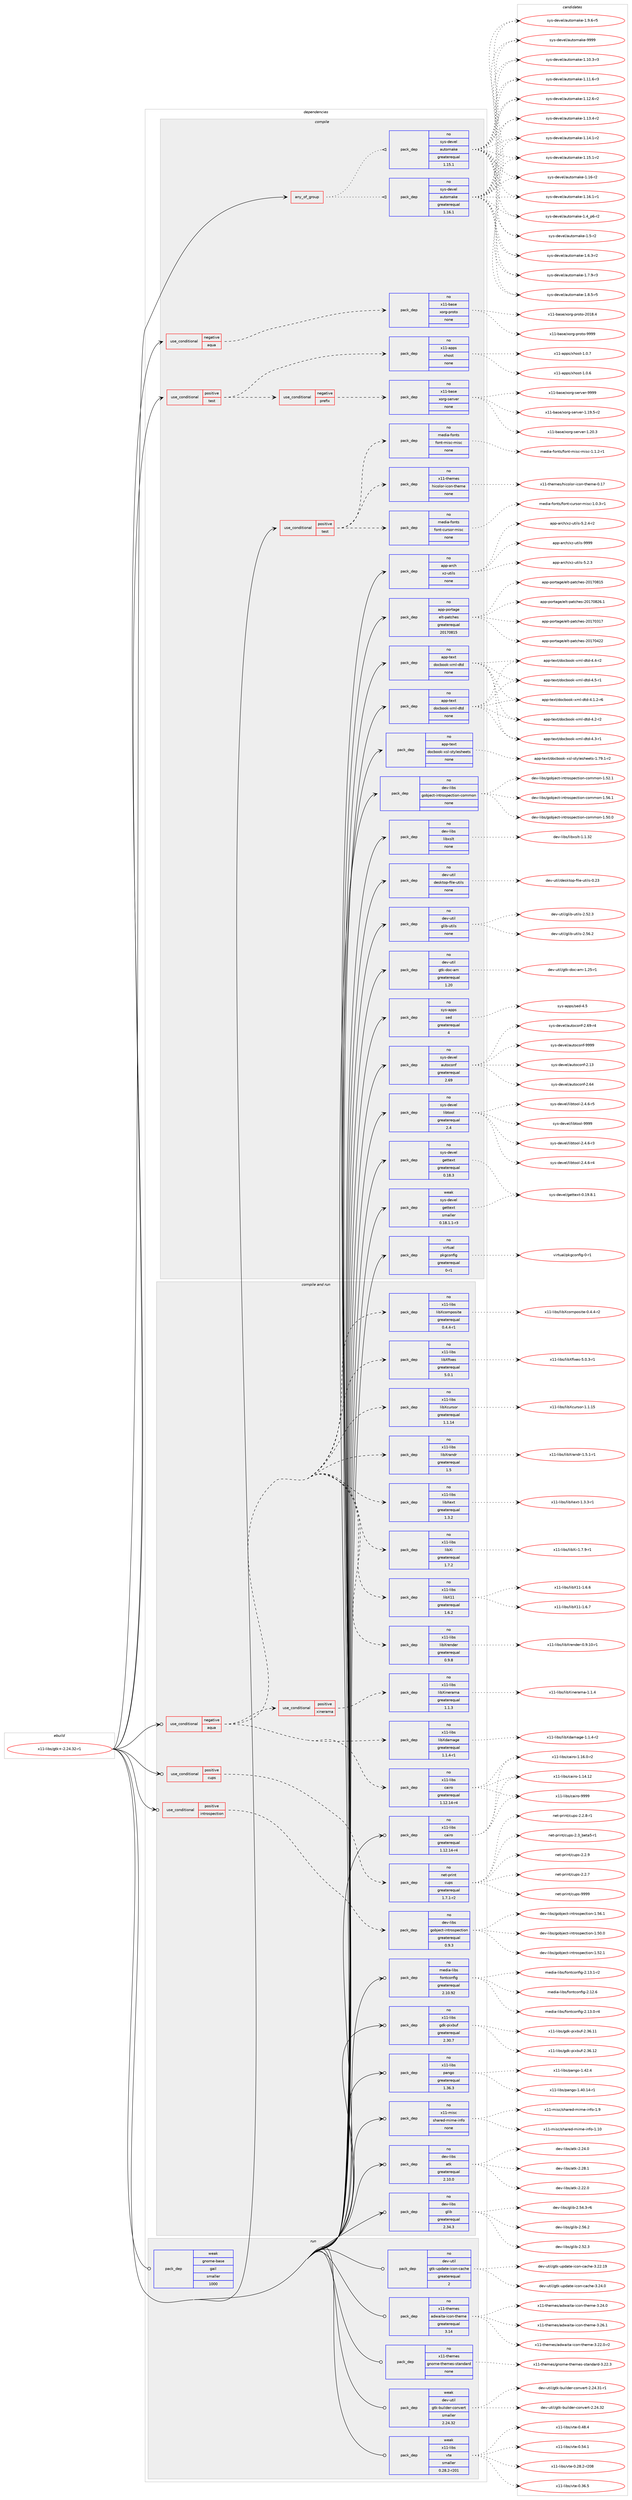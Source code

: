 digraph prolog {

# *************
# Graph options
# *************

newrank=true;
concentrate=true;
compound=true;
graph [rankdir=LR,fontname=Helvetica,fontsize=10,ranksep=1.5];#, ranksep=2.5, nodesep=0.2];
edge  [arrowhead=vee];
node  [fontname=Helvetica,fontsize=10];

# **********
# The ebuild
# **********

subgraph cluster_leftcol {
color=gray;
rank=same;
label=<<i>ebuild</i>>;
id [label="x11-libs/gtk+-2.24.32-r1", color=red, width=4, href="../x11-libs/gtk+-2.24.32-r1.svg"];
}

# ****************
# The dependencies
# ****************

subgraph cluster_midcol {
color=gray;
label=<<i>dependencies</i>>;
subgraph cluster_compile {
fillcolor="#eeeeee";
style=filled;
label=<<i>compile</i>>;
subgraph any214 {
dependency9083 [label=<<TABLE BORDER="0" CELLBORDER="1" CELLSPACING="0" CELLPADDING="4"><TR><TD CELLPADDING="10">any_of_group</TD></TR></TABLE>>, shape=none, color=red];subgraph pack7217 {
dependency9084 [label=<<TABLE BORDER="0" CELLBORDER="1" CELLSPACING="0" CELLPADDING="4" WIDTH="220"><TR><TD ROWSPAN="6" CELLPADDING="30">pack_dep</TD></TR><TR><TD WIDTH="110">no</TD></TR><TR><TD>sys-devel</TD></TR><TR><TD>automake</TD></TR><TR><TD>greaterequal</TD></TR><TR><TD>1.16.1</TD></TR></TABLE>>, shape=none, color=blue];
}
dependency9083:e -> dependency9084:w [weight=20,style="dotted",arrowhead="oinv"];
subgraph pack7218 {
dependency9085 [label=<<TABLE BORDER="0" CELLBORDER="1" CELLSPACING="0" CELLPADDING="4" WIDTH="220"><TR><TD ROWSPAN="6" CELLPADDING="30">pack_dep</TD></TR><TR><TD WIDTH="110">no</TD></TR><TR><TD>sys-devel</TD></TR><TR><TD>automake</TD></TR><TR><TD>greaterequal</TD></TR><TR><TD>1.15.1</TD></TR></TABLE>>, shape=none, color=blue];
}
dependency9083:e -> dependency9085:w [weight=20,style="dotted",arrowhead="oinv"];
}
id:e -> dependency9083:w [weight=20,style="solid",arrowhead="vee"];
subgraph cond1642 {
dependency9086 [label=<<TABLE BORDER="0" CELLBORDER="1" CELLSPACING="0" CELLPADDING="4"><TR><TD ROWSPAN="3" CELLPADDING="10">use_conditional</TD></TR><TR><TD>negative</TD></TR><TR><TD>aqua</TD></TR></TABLE>>, shape=none, color=red];
subgraph pack7219 {
dependency9087 [label=<<TABLE BORDER="0" CELLBORDER="1" CELLSPACING="0" CELLPADDING="4" WIDTH="220"><TR><TD ROWSPAN="6" CELLPADDING="30">pack_dep</TD></TR><TR><TD WIDTH="110">no</TD></TR><TR><TD>x11-base</TD></TR><TR><TD>xorg-proto</TD></TR><TR><TD>none</TD></TR><TR><TD></TD></TR></TABLE>>, shape=none, color=blue];
}
dependency9086:e -> dependency9087:w [weight=20,style="dashed",arrowhead="vee"];
}
id:e -> dependency9086:w [weight=20,style="solid",arrowhead="vee"];
subgraph cond1643 {
dependency9088 [label=<<TABLE BORDER="0" CELLBORDER="1" CELLSPACING="0" CELLPADDING="4"><TR><TD ROWSPAN="3" CELLPADDING="10">use_conditional</TD></TR><TR><TD>positive</TD></TR><TR><TD>test</TD></TR></TABLE>>, shape=none, color=red];
subgraph cond1644 {
dependency9089 [label=<<TABLE BORDER="0" CELLBORDER="1" CELLSPACING="0" CELLPADDING="4"><TR><TD ROWSPAN="3" CELLPADDING="10">use_conditional</TD></TR><TR><TD>negative</TD></TR><TR><TD>prefix</TD></TR></TABLE>>, shape=none, color=red];
subgraph pack7220 {
dependency9090 [label=<<TABLE BORDER="0" CELLBORDER="1" CELLSPACING="0" CELLPADDING="4" WIDTH="220"><TR><TD ROWSPAN="6" CELLPADDING="30">pack_dep</TD></TR><TR><TD WIDTH="110">no</TD></TR><TR><TD>x11-base</TD></TR><TR><TD>xorg-server</TD></TR><TR><TD>none</TD></TR><TR><TD></TD></TR></TABLE>>, shape=none, color=blue];
}
dependency9089:e -> dependency9090:w [weight=20,style="dashed",arrowhead="vee"];
}
dependency9088:e -> dependency9089:w [weight=20,style="dashed",arrowhead="vee"];
subgraph pack7221 {
dependency9091 [label=<<TABLE BORDER="0" CELLBORDER="1" CELLSPACING="0" CELLPADDING="4" WIDTH="220"><TR><TD ROWSPAN="6" CELLPADDING="30">pack_dep</TD></TR><TR><TD WIDTH="110">no</TD></TR><TR><TD>x11-apps</TD></TR><TR><TD>xhost</TD></TR><TR><TD>none</TD></TR><TR><TD></TD></TR></TABLE>>, shape=none, color=blue];
}
dependency9088:e -> dependency9091:w [weight=20,style="dashed",arrowhead="vee"];
}
id:e -> dependency9088:w [weight=20,style="solid",arrowhead="vee"];
subgraph cond1645 {
dependency9092 [label=<<TABLE BORDER="0" CELLBORDER="1" CELLSPACING="0" CELLPADDING="4"><TR><TD ROWSPAN="3" CELLPADDING="10">use_conditional</TD></TR><TR><TD>positive</TD></TR><TR><TD>test</TD></TR></TABLE>>, shape=none, color=red];
subgraph pack7222 {
dependency9093 [label=<<TABLE BORDER="0" CELLBORDER="1" CELLSPACING="0" CELLPADDING="4" WIDTH="220"><TR><TD ROWSPAN="6" CELLPADDING="30">pack_dep</TD></TR><TR><TD WIDTH="110">no</TD></TR><TR><TD>x11-themes</TD></TR><TR><TD>hicolor-icon-theme</TD></TR><TR><TD>none</TD></TR><TR><TD></TD></TR></TABLE>>, shape=none, color=blue];
}
dependency9092:e -> dependency9093:w [weight=20,style="dashed",arrowhead="vee"];
subgraph pack7223 {
dependency9094 [label=<<TABLE BORDER="0" CELLBORDER="1" CELLSPACING="0" CELLPADDING="4" WIDTH="220"><TR><TD ROWSPAN="6" CELLPADDING="30">pack_dep</TD></TR><TR><TD WIDTH="110">no</TD></TR><TR><TD>media-fonts</TD></TR><TR><TD>font-misc-misc</TD></TR><TR><TD>none</TD></TR><TR><TD></TD></TR></TABLE>>, shape=none, color=blue];
}
dependency9092:e -> dependency9094:w [weight=20,style="dashed",arrowhead="vee"];
subgraph pack7224 {
dependency9095 [label=<<TABLE BORDER="0" CELLBORDER="1" CELLSPACING="0" CELLPADDING="4" WIDTH="220"><TR><TD ROWSPAN="6" CELLPADDING="30">pack_dep</TD></TR><TR><TD WIDTH="110">no</TD></TR><TR><TD>media-fonts</TD></TR><TR><TD>font-cursor-misc</TD></TR><TR><TD>none</TD></TR><TR><TD></TD></TR></TABLE>>, shape=none, color=blue];
}
dependency9092:e -> dependency9095:w [weight=20,style="dashed",arrowhead="vee"];
}
id:e -> dependency9092:w [weight=20,style="solid",arrowhead="vee"];
subgraph pack7225 {
dependency9096 [label=<<TABLE BORDER="0" CELLBORDER="1" CELLSPACING="0" CELLPADDING="4" WIDTH="220"><TR><TD ROWSPAN="6" CELLPADDING="30">pack_dep</TD></TR><TR><TD WIDTH="110">no</TD></TR><TR><TD>app-arch</TD></TR><TR><TD>xz-utils</TD></TR><TR><TD>none</TD></TR><TR><TD></TD></TR></TABLE>>, shape=none, color=blue];
}
id:e -> dependency9096:w [weight=20,style="solid",arrowhead="vee"];
subgraph pack7226 {
dependency9097 [label=<<TABLE BORDER="0" CELLBORDER="1" CELLSPACING="0" CELLPADDING="4" WIDTH="220"><TR><TD ROWSPAN="6" CELLPADDING="30">pack_dep</TD></TR><TR><TD WIDTH="110">no</TD></TR><TR><TD>app-portage</TD></TR><TR><TD>elt-patches</TD></TR><TR><TD>greaterequal</TD></TR><TR><TD>20170815</TD></TR></TABLE>>, shape=none, color=blue];
}
id:e -> dependency9097:w [weight=20,style="solid",arrowhead="vee"];
subgraph pack7227 {
dependency9098 [label=<<TABLE BORDER="0" CELLBORDER="1" CELLSPACING="0" CELLPADDING="4" WIDTH="220"><TR><TD ROWSPAN="6" CELLPADDING="30">pack_dep</TD></TR><TR><TD WIDTH="110">no</TD></TR><TR><TD>app-text</TD></TR><TR><TD>docbook-xml-dtd</TD></TR><TR><TD>none</TD></TR><TR><TD></TD></TR></TABLE>>, shape=none, color=blue];
}
id:e -> dependency9098:w [weight=20,style="solid",arrowhead="vee"];
subgraph pack7228 {
dependency9099 [label=<<TABLE BORDER="0" CELLBORDER="1" CELLSPACING="0" CELLPADDING="4" WIDTH="220"><TR><TD ROWSPAN="6" CELLPADDING="30">pack_dep</TD></TR><TR><TD WIDTH="110">no</TD></TR><TR><TD>app-text</TD></TR><TR><TD>docbook-xml-dtd</TD></TR><TR><TD>none</TD></TR><TR><TD></TD></TR></TABLE>>, shape=none, color=blue];
}
id:e -> dependency9099:w [weight=20,style="solid",arrowhead="vee"];
subgraph pack7229 {
dependency9100 [label=<<TABLE BORDER="0" CELLBORDER="1" CELLSPACING="0" CELLPADDING="4" WIDTH="220"><TR><TD ROWSPAN="6" CELLPADDING="30">pack_dep</TD></TR><TR><TD WIDTH="110">no</TD></TR><TR><TD>app-text</TD></TR><TR><TD>docbook-xsl-stylesheets</TD></TR><TR><TD>none</TD></TR><TR><TD></TD></TR></TABLE>>, shape=none, color=blue];
}
id:e -> dependency9100:w [weight=20,style="solid",arrowhead="vee"];
subgraph pack7230 {
dependency9101 [label=<<TABLE BORDER="0" CELLBORDER="1" CELLSPACING="0" CELLPADDING="4" WIDTH="220"><TR><TD ROWSPAN="6" CELLPADDING="30">pack_dep</TD></TR><TR><TD WIDTH="110">no</TD></TR><TR><TD>dev-libs</TD></TR><TR><TD>gobject-introspection-common</TD></TR><TR><TD>none</TD></TR><TR><TD></TD></TR></TABLE>>, shape=none, color=blue];
}
id:e -> dependency9101:w [weight=20,style="solid",arrowhead="vee"];
subgraph pack7231 {
dependency9102 [label=<<TABLE BORDER="0" CELLBORDER="1" CELLSPACING="0" CELLPADDING="4" WIDTH="220"><TR><TD ROWSPAN="6" CELLPADDING="30">pack_dep</TD></TR><TR><TD WIDTH="110">no</TD></TR><TR><TD>dev-libs</TD></TR><TR><TD>libxslt</TD></TR><TR><TD>none</TD></TR><TR><TD></TD></TR></TABLE>>, shape=none, color=blue];
}
id:e -> dependency9102:w [weight=20,style="solid",arrowhead="vee"];
subgraph pack7232 {
dependency9103 [label=<<TABLE BORDER="0" CELLBORDER="1" CELLSPACING="0" CELLPADDING="4" WIDTH="220"><TR><TD ROWSPAN="6" CELLPADDING="30">pack_dep</TD></TR><TR><TD WIDTH="110">no</TD></TR><TR><TD>dev-util</TD></TR><TR><TD>desktop-file-utils</TD></TR><TR><TD>none</TD></TR><TR><TD></TD></TR></TABLE>>, shape=none, color=blue];
}
id:e -> dependency9103:w [weight=20,style="solid",arrowhead="vee"];
subgraph pack7233 {
dependency9104 [label=<<TABLE BORDER="0" CELLBORDER="1" CELLSPACING="0" CELLPADDING="4" WIDTH="220"><TR><TD ROWSPAN="6" CELLPADDING="30">pack_dep</TD></TR><TR><TD WIDTH="110">no</TD></TR><TR><TD>dev-util</TD></TR><TR><TD>glib-utils</TD></TR><TR><TD>none</TD></TR><TR><TD></TD></TR></TABLE>>, shape=none, color=blue];
}
id:e -> dependency9104:w [weight=20,style="solid",arrowhead="vee"];
subgraph pack7234 {
dependency9105 [label=<<TABLE BORDER="0" CELLBORDER="1" CELLSPACING="0" CELLPADDING="4" WIDTH="220"><TR><TD ROWSPAN="6" CELLPADDING="30">pack_dep</TD></TR><TR><TD WIDTH="110">no</TD></TR><TR><TD>dev-util</TD></TR><TR><TD>gtk-doc-am</TD></TR><TR><TD>greaterequal</TD></TR><TR><TD>1.20</TD></TR></TABLE>>, shape=none, color=blue];
}
id:e -> dependency9105:w [weight=20,style="solid",arrowhead="vee"];
subgraph pack7235 {
dependency9106 [label=<<TABLE BORDER="0" CELLBORDER="1" CELLSPACING="0" CELLPADDING="4" WIDTH="220"><TR><TD ROWSPAN="6" CELLPADDING="30">pack_dep</TD></TR><TR><TD WIDTH="110">no</TD></TR><TR><TD>sys-apps</TD></TR><TR><TD>sed</TD></TR><TR><TD>greaterequal</TD></TR><TR><TD>4</TD></TR></TABLE>>, shape=none, color=blue];
}
id:e -> dependency9106:w [weight=20,style="solid",arrowhead="vee"];
subgraph pack7236 {
dependency9107 [label=<<TABLE BORDER="0" CELLBORDER="1" CELLSPACING="0" CELLPADDING="4" WIDTH="220"><TR><TD ROWSPAN="6" CELLPADDING="30">pack_dep</TD></TR><TR><TD WIDTH="110">no</TD></TR><TR><TD>sys-devel</TD></TR><TR><TD>autoconf</TD></TR><TR><TD>greaterequal</TD></TR><TR><TD>2.69</TD></TR></TABLE>>, shape=none, color=blue];
}
id:e -> dependency9107:w [weight=20,style="solid",arrowhead="vee"];
subgraph pack7237 {
dependency9108 [label=<<TABLE BORDER="0" CELLBORDER="1" CELLSPACING="0" CELLPADDING="4" WIDTH="220"><TR><TD ROWSPAN="6" CELLPADDING="30">pack_dep</TD></TR><TR><TD WIDTH="110">no</TD></TR><TR><TD>sys-devel</TD></TR><TR><TD>gettext</TD></TR><TR><TD>greaterequal</TD></TR><TR><TD>0.18.3</TD></TR></TABLE>>, shape=none, color=blue];
}
id:e -> dependency9108:w [weight=20,style="solid",arrowhead="vee"];
subgraph pack7238 {
dependency9109 [label=<<TABLE BORDER="0" CELLBORDER="1" CELLSPACING="0" CELLPADDING="4" WIDTH="220"><TR><TD ROWSPAN="6" CELLPADDING="30">pack_dep</TD></TR><TR><TD WIDTH="110">no</TD></TR><TR><TD>sys-devel</TD></TR><TR><TD>libtool</TD></TR><TR><TD>greaterequal</TD></TR><TR><TD>2.4</TD></TR></TABLE>>, shape=none, color=blue];
}
id:e -> dependency9109:w [weight=20,style="solid",arrowhead="vee"];
subgraph pack7239 {
dependency9110 [label=<<TABLE BORDER="0" CELLBORDER="1" CELLSPACING="0" CELLPADDING="4" WIDTH="220"><TR><TD ROWSPAN="6" CELLPADDING="30">pack_dep</TD></TR><TR><TD WIDTH="110">no</TD></TR><TR><TD>virtual</TD></TR><TR><TD>pkgconfig</TD></TR><TR><TD>greaterequal</TD></TR><TR><TD>0-r1</TD></TR></TABLE>>, shape=none, color=blue];
}
id:e -> dependency9110:w [weight=20,style="solid",arrowhead="vee"];
subgraph pack7240 {
dependency9111 [label=<<TABLE BORDER="0" CELLBORDER="1" CELLSPACING="0" CELLPADDING="4" WIDTH="220"><TR><TD ROWSPAN="6" CELLPADDING="30">pack_dep</TD></TR><TR><TD WIDTH="110">weak</TD></TR><TR><TD>sys-devel</TD></TR><TR><TD>gettext</TD></TR><TR><TD>smaller</TD></TR><TR><TD>0.18.1.1-r3</TD></TR></TABLE>>, shape=none, color=blue];
}
id:e -> dependency9111:w [weight=20,style="solid",arrowhead="vee"];
}
subgraph cluster_compileandrun {
fillcolor="#eeeeee";
style=filled;
label=<<i>compile and run</i>>;
subgraph cond1646 {
dependency9112 [label=<<TABLE BORDER="0" CELLBORDER="1" CELLSPACING="0" CELLPADDING="4"><TR><TD ROWSPAN="3" CELLPADDING="10">use_conditional</TD></TR><TR><TD>negative</TD></TR><TR><TD>aqua</TD></TR></TABLE>>, shape=none, color=red];
subgraph pack7241 {
dependency9113 [label=<<TABLE BORDER="0" CELLBORDER="1" CELLSPACING="0" CELLPADDING="4" WIDTH="220"><TR><TD ROWSPAN="6" CELLPADDING="30">pack_dep</TD></TR><TR><TD WIDTH="110">no</TD></TR><TR><TD>x11-libs</TD></TR><TR><TD>cairo</TD></TR><TR><TD>greaterequal</TD></TR><TR><TD>1.12.14-r4</TD></TR></TABLE>>, shape=none, color=blue];
}
dependency9112:e -> dependency9113:w [weight=20,style="dashed",arrowhead="vee"];
subgraph pack7242 {
dependency9114 [label=<<TABLE BORDER="0" CELLBORDER="1" CELLSPACING="0" CELLPADDING="4" WIDTH="220"><TR><TD ROWSPAN="6" CELLPADDING="30">pack_dep</TD></TR><TR><TD WIDTH="110">no</TD></TR><TR><TD>x11-libs</TD></TR><TR><TD>libXrender</TD></TR><TR><TD>greaterequal</TD></TR><TR><TD>0.9.8</TD></TR></TABLE>>, shape=none, color=blue];
}
dependency9112:e -> dependency9114:w [weight=20,style="dashed",arrowhead="vee"];
subgraph pack7243 {
dependency9115 [label=<<TABLE BORDER="0" CELLBORDER="1" CELLSPACING="0" CELLPADDING="4" WIDTH="220"><TR><TD ROWSPAN="6" CELLPADDING="30">pack_dep</TD></TR><TR><TD WIDTH="110">no</TD></TR><TR><TD>x11-libs</TD></TR><TR><TD>libX11</TD></TR><TR><TD>greaterequal</TD></TR><TR><TD>1.6.2</TD></TR></TABLE>>, shape=none, color=blue];
}
dependency9112:e -> dependency9115:w [weight=20,style="dashed",arrowhead="vee"];
subgraph pack7244 {
dependency9116 [label=<<TABLE BORDER="0" CELLBORDER="1" CELLSPACING="0" CELLPADDING="4" WIDTH="220"><TR><TD ROWSPAN="6" CELLPADDING="30">pack_dep</TD></TR><TR><TD WIDTH="110">no</TD></TR><TR><TD>x11-libs</TD></TR><TR><TD>libXi</TD></TR><TR><TD>greaterequal</TD></TR><TR><TD>1.7.2</TD></TR></TABLE>>, shape=none, color=blue];
}
dependency9112:e -> dependency9116:w [weight=20,style="dashed",arrowhead="vee"];
subgraph pack7245 {
dependency9117 [label=<<TABLE BORDER="0" CELLBORDER="1" CELLSPACING="0" CELLPADDING="4" WIDTH="220"><TR><TD ROWSPAN="6" CELLPADDING="30">pack_dep</TD></TR><TR><TD WIDTH="110">no</TD></TR><TR><TD>x11-libs</TD></TR><TR><TD>libXext</TD></TR><TR><TD>greaterequal</TD></TR><TR><TD>1.3.2</TD></TR></TABLE>>, shape=none, color=blue];
}
dependency9112:e -> dependency9117:w [weight=20,style="dashed",arrowhead="vee"];
subgraph pack7246 {
dependency9118 [label=<<TABLE BORDER="0" CELLBORDER="1" CELLSPACING="0" CELLPADDING="4" WIDTH="220"><TR><TD ROWSPAN="6" CELLPADDING="30">pack_dep</TD></TR><TR><TD WIDTH="110">no</TD></TR><TR><TD>x11-libs</TD></TR><TR><TD>libXrandr</TD></TR><TR><TD>greaterequal</TD></TR><TR><TD>1.5</TD></TR></TABLE>>, shape=none, color=blue];
}
dependency9112:e -> dependency9118:w [weight=20,style="dashed",arrowhead="vee"];
subgraph pack7247 {
dependency9119 [label=<<TABLE BORDER="0" CELLBORDER="1" CELLSPACING="0" CELLPADDING="4" WIDTH="220"><TR><TD ROWSPAN="6" CELLPADDING="30">pack_dep</TD></TR><TR><TD WIDTH="110">no</TD></TR><TR><TD>x11-libs</TD></TR><TR><TD>libXcursor</TD></TR><TR><TD>greaterequal</TD></TR><TR><TD>1.1.14</TD></TR></TABLE>>, shape=none, color=blue];
}
dependency9112:e -> dependency9119:w [weight=20,style="dashed",arrowhead="vee"];
subgraph pack7248 {
dependency9120 [label=<<TABLE BORDER="0" CELLBORDER="1" CELLSPACING="0" CELLPADDING="4" WIDTH="220"><TR><TD ROWSPAN="6" CELLPADDING="30">pack_dep</TD></TR><TR><TD WIDTH="110">no</TD></TR><TR><TD>x11-libs</TD></TR><TR><TD>libXfixes</TD></TR><TR><TD>greaterequal</TD></TR><TR><TD>5.0.1</TD></TR></TABLE>>, shape=none, color=blue];
}
dependency9112:e -> dependency9120:w [weight=20,style="dashed",arrowhead="vee"];
subgraph pack7249 {
dependency9121 [label=<<TABLE BORDER="0" CELLBORDER="1" CELLSPACING="0" CELLPADDING="4" WIDTH="220"><TR><TD ROWSPAN="6" CELLPADDING="30">pack_dep</TD></TR><TR><TD WIDTH="110">no</TD></TR><TR><TD>x11-libs</TD></TR><TR><TD>libXcomposite</TD></TR><TR><TD>greaterequal</TD></TR><TR><TD>0.4.4-r1</TD></TR></TABLE>>, shape=none, color=blue];
}
dependency9112:e -> dependency9121:w [weight=20,style="dashed",arrowhead="vee"];
subgraph pack7250 {
dependency9122 [label=<<TABLE BORDER="0" CELLBORDER="1" CELLSPACING="0" CELLPADDING="4" WIDTH="220"><TR><TD ROWSPAN="6" CELLPADDING="30">pack_dep</TD></TR><TR><TD WIDTH="110">no</TD></TR><TR><TD>x11-libs</TD></TR><TR><TD>libXdamage</TD></TR><TR><TD>greaterequal</TD></TR><TR><TD>1.1.4-r1</TD></TR></TABLE>>, shape=none, color=blue];
}
dependency9112:e -> dependency9122:w [weight=20,style="dashed",arrowhead="vee"];
subgraph cond1647 {
dependency9123 [label=<<TABLE BORDER="0" CELLBORDER="1" CELLSPACING="0" CELLPADDING="4"><TR><TD ROWSPAN="3" CELLPADDING="10">use_conditional</TD></TR><TR><TD>positive</TD></TR><TR><TD>xinerama</TD></TR></TABLE>>, shape=none, color=red];
subgraph pack7251 {
dependency9124 [label=<<TABLE BORDER="0" CELLBORDER="1" CELLSPACING="0" CELLPADDING="4" WIDTH="220"><TR><TD ROWSPAN="6" CELLPADDING="30">pack_dep</TD></TR><TR><TD WIDTH="110">no</TD></TR><TR><TD>x11-libs</TD></TR><TR><TD>libXinerama</TD></TR><TR><TD>greaterequal</TD></TR><TR><TD>1.1.3</TD></TR></TABLE>>, shape=none, color=blue];
}
dependency9123:e -> dependency9124:w [weight=20,style="dashed",arrowhead="vee"];
}
dependency9112:e -> dependency9123:w [weight=20,style="dashed",arrowhead="vee"];
}
id:e -> dependency9112:w [weight=20,style="solid",arrowhead="odotvee"];
subgraph cond1648 {
dependency9125 [label=<<TABLE BORDER="0" CELLBORDER="1" CELLSPACING="0" CELLPADDING="4"><TR><TD ROWSPAN="3" CELLPADDING="10">use_conditional</TD></TR><TR><TD>positive</TD></TR><TR><TD>cups</TD></TR></TABLE>>, shape=none, color=red];
subgraph pack7252 {
dependency9126 [label=<<TABLE BORDER="0" CELLBORDER="1" CELLSPACING="0" CELLPADDING="4" WIDTH="220"><TR><TD ROWSPAN="6" CELLPADDING="30">pack_dep</TD></TR><TR><TD WIDTH="110">no</TD></TR><TR><TD>net-print</TD></TR><TR><TD>cups</TD></TR><TR><TD>greaterequal</TD></TR><TR><TD>1.7.1-r2</TD></TR></TABLE>>, shape=none, color=blue];
}
dependency9125:e -> dependency9126:w [weight=20,style="dashed",arrowhead="vee"];
}
id:e -> dependency9125:w [weight=20,style="solid",arrowhead="odotvee"];
subgraph cond1649 {
dependency9127 [label=<<TABLE BORDER="0" CELLBORDER="1" CELLSPACING="0" CELLPADDING="4"><TR><TD ROWSPAN="3" CELLPADDING="10">use_conditional</TD></TR><TR><TD>positive</TD></TR><TR><TD>introspection</TD></TR></TABLE>>, shape=none, color=red];
subgraph pack7253 {
dependency9128 [label=<<TABLE BORDER="0" CELLBORDER="1" CELLSPACING="0" CELLPADDING="4" WIDTH="220"><TR><TD ROWSPAN="6" CELLPADDING="30">pack_dep</TD></TR><TR><TD WIDTH="110">no</TD></TR><TR><TD>dev-libs</TD></TR><TR><TD>gobject-introspection</TD></TR><TR><TD>greaterequal</TD></TR><TR><TD>0.9.3</TD></TR></TABLE>>, shape=none, color=blue];
}
dependency9127:e -> dependency9128:w [weight=20,style="dashed",arrowhead="vee"];
}
id:e -> dependency9127:w [weight=20,style="solid",arrowhead="odotvee"];
subgraph pack7254 {
dependency9129 [label=<<TABLE BORDER="0" CELLBORDER="1" CELLSPACING="0" CELLPADDING="4" WIDTH="220"><TR><TD ROWSPAN="6" CELLPADDING="30">pack_dep</TD></TR><TR><TD WIDTH="110">no</TD></TR><TR><TD>dev-libs</TD></TR><TR><TD>atk</TD></TR><TR><TD>greaterequal</TD></TR><TR><TD>2.10.0</TD></TR></TABLE>>, shape=none, color=blue];
}
id:e -> dependency9129:w [weight=20,style="solid",arrowhead="odotvee"];
subgraph pack7255 {
dependency9130 [label=<<TABLE BORDER="0" CELLBORDER="1" CELLSPACING="0" CELLPADDING="4" WIDTH="220"><TR><TD ROWSPAN="6" CELLPADDING="30">pack_dep</TD></TR><TR><TD WIDTH="110">no</TD></TR><TR><TD>dev-libs</TD></TR><TR><TD>glib</TD></TR><TR><TD>greaterequal</TD></TR><TR><TD>2.34.3</TD></TR></TABLE>>, shape=none, color=blue];
}
id:e -> dependency9130:w [weight=20,style="solid",arrowhead="odotvee"];
subgraph pack7256 {
dependency9131 [label=<<TABLE BORDER="0" CELLBORDER="1" CELLSPACING="0" CELLPADDING="4" WIDTH="220"><TR><TD ROWSPAN="6" CELLPADDING="30">pack_dep</TD></TR><TR><TD WIDTH="110">no</TD></TR><TR><TD>media-libs</TD></TR><TR><TD>fontconfig</TD></TR><TR><TD>greaterequal</TD></TR><TR><TD>2.10.92</TD></TR></TABLE>>, shape=none, color=blue];
}
id:e -> dependency9131:w [weight=20,style="solid",arrowhead="odotvee"];
subgraph pack7257 {
dependency9132 [label=<<TABLE BORDER="0" CELLBORDER="1" CELLSPACING="0" CELLPADDING="4" WIDTH="220"><TR><TD ROWSPAN="6" CELLPADDING="30">pack_dep</TD></TR><TR><TD WIDTH="110">no</TD></TR><TR><TD>x11-libs</TD></TR><TR><TD>cairo</TD></TR><TR><TD>greaterequal</TD></TR><TR><TD>1.12.14-r4</TD></TR></TABLE>>, shape=none, color=blue];
}
id:e -> dependency9132:w [weight=20,style="solid",arrowhead="odotvee"];
subgraph pack7258 {
dependency9133 [label=<<TABLE BORDER="0" CELLBORDER="1" CELLSPACING="0" CELLPADDING="4" WIDTH="220"><TR><TD ROWSPAN="6" CELLPADDING="30">pack_dep</TD></TR><TR><TD WIDTH="110">no</TD></TR><TR><TD>x11-libs</TD></TR><TR><TD>gdk-pixbuf</TD></TR><TR><TD>greaterequal</TD></TR><TR><TD>2.30.7</TD></TR></TABLE>>, shape=none, color=blue];
}
id:e -> dependency9133:w [weight=20,style="solid",arrowhead="odotvee"];
subgraph pack7259 {
dependency9134 [label=<<TABLE BORDER="0" CELLBORDER="1" CELLSPACING="0" CELLPADDING="4" WIDTH="220"><TR><TD ROWSPAN="6" CELLPADDING="30">pack_dep</TD></TR><TR><TD WIDTH="110">no</TD></TR><TR><TD>x11-libs</TD></TR><TR><TD>pango</TD></TR><TR><TD>greaterequal</TD></TR><TR><TD>1.36.3</TD></TR></TABLE>>, shape=none, color=blue];
}
id:e -> dependency9134:w [weight=20,style="solid",arrowhead="odotvee"];
subgraph pack7260 {
dependency9135 [label=<<TABLE BORDER="0" CELLBORDER="1" CELLSPACING="0" CELLPADDING="4" WIDTH="220"><TR><TD ROWSPAN="6" CELLPADDING="30">pack_dep</TD></TR><TR><TD WIDTH="110">no</TD></TR><TR><TD>x11-misc</TD></TR><TR><TD>shared-mime-info</TD></TR><TR><TD>none</TD></TR><TR><TD></TD></TR></TABLE>>, shape=none, color=blue];
}
id:e -> dependency9135:w [weight=20,style="solid",arrowhead="odotvee"];
}
subgraph cluster_run {
fillcolor="#eeeeee";
style=filled;
label=<<i>run</i>>;
subgraph pack7261 {
dependency9136 [label=<<TABLE BORDER="0" CELLBORDER="1" CELLSPACING="0" CELLPADDING="4" WIDTH="220"><TR><TD ROWSPAN="6" CELLPADDING="30">pack_dep</TD></TR><TR><TD WIDTH="110">no</TD></TR><TR><TD>dev-util</TD></TR><TR><TD>gtk-update-icon-cache</TD></TR><TR><TD>greaterequal</TD></TR><TR><TD>2</TD></TR></TABLE>>, shape=none, color=blue];
}
id:e -> dependency9136:w [weight=20,style="solid",arrowhead="odot"];
subgraph pack7262 {
dependency9137 [label=<<TABLE BORDER="0" CELLBORDER="1" CELLSPACING="0" CELLPADDING="4" WIDTH="220"><TR><TD ROWSPAN="6" CELLPADDING="30">pack_dep</TD></TR><TR><TD WIDTH="110">no</TD></TR><TR><TD>x11-themes</TD></TR><TR><TD>adwaita-icon-theme</TD></TR><TR><TD>greaterequal</TD></TR><TR><TD>3.14</TD></TR></TABLE>>, shape=none, color=blue];
}
id:e -> dependency9137:w [weight=20,style="solid",arrowhead="odot"];
subgraph pack7263 {
dependency9138 [label=<<TABLE BORDER="0" CELLBORDER="1" CELLSPACING="0" CELLPADDING="4" WIDTH="220"><TR><TD ROWSPAN="6" CELLPADDING="30">pack_dep</TD></TR><TR><TD WIDTH="110">no</TD></TR><TR><TD>x11-themes</TD></TR><TR><TD>gnome-themes-standard</TD></TR><TR><TD>none</TD></TR><TR><TD></TD></TR></TABLE>>, shape=none, color=blue];
}
id:e -> dependency9138:w [weight=20,style="solid",arrowhead="odot"];
subgraph pack7264 {
dependency9139 [label=<<TABLE BORDER="0" CELLBORDER="1" CELLSPACING="0" CELLPADDING="4" WIDTH="220"><TR><TD ROWSPAN="6" CELLPADDING="30">pack_dep</TD></TR><TR><TD WIDTH="110">weak</TD></TR><TR><TD>dev-util</TD></TR><TR><TD>gtk-builder-convert</TD></TR><TR><TD>smaller</TD></TR><TR><TD>2.24.32</TD></TR></TABLE>>, shape=none, color=blue];
}
id:e -> dependency9139:w [weight=20,style="solid",arrowhead="odot"];
subgraph pack7265 {
dependency9140 [label=<<TABLE BORDER="0" CELLBORDER="1" CELLSPACING="0" CELLPADDING="4" WIDTH="220"><TR><TD ROWSPAN="6" CELLPADDING="30">pack_dep</TD></TR><TR><TD WIDTH="110">weak</TD></TR><TR><TD>gnome-base</TD></TR><TR><TD>gail</TD></TR><TR><TD>smaller</TD></TR><TR><TD>1000</TD></TR></TABLE>>, shape=none, color=blue];
}
id:e -> dependency9140:w [weight=20,style="solid",arrowhead="odot"];
subgraph pack7266 {
dependency9141 [label=<<TABLE BORDER="0" CELLBORDER="1" CELLSPACING="0" CELLPADDING="4" WIDTH="220"><TR><TD ROWSPAN="6" CELLPADDING="30">pack_dep</TD></TR><TR><TD WIDTH="110">weak</TD></TR><TR><TD>x11-libs</TD></TR><TR><TD>vte</TD></TR><TR><TD>smaller</TD></TR><TR><TD>0.28.2-r201</TD></TR></TABLE>>, shape=none, color=blue];
}
id:e -> dependency9141:w [weight=20,style="solid",arrowhead="odot"];
}
}

# **************
# The candidates
# **************

subgraph cluster_choices {
rank=same;
color=gray;
label=<<i>candidates</i>>;

subgraph choice7217 {
color=black;
nodesep=1;
choice11512111545100101118101108479711711611110997107101454946494846514511451 [label="sys-devel/automake-1.10.3-r3", color=red, width=4,href="../sys-devel/automake-1.10.3-r3.svg"];
choice11512111545100101118101108479711711611110997107101454946494946544511451 [label="sys-devel/automake-1.11.6-r3", color=red, width=4,href="../sys-devel/automake-1.11.6-r3.svg"];
choice11512111545100101118101108479711711611110997107101454946495046544511450 [label="sys-devel/automake-1.12.6-r2", color=red, width=4,href="../sys-devel/automake-1.12.6-r2.svg"];
choice11512111545100101118101108479711711611110997107101454946495146524511450 [label="sys-devel/automake-1.13.4-r2", color=red, width=4,href="../sys-devel/automake-1.13.4-r2.svg"];
choice11512111545100101118101108479711711611110997107101454946495246494511450 [label="sys-devel/automake-1.14.1-r2", color=red, width=4,href="../sys-devel/automake-1.14.1-r2.svg"];
choice11512111545100101118101108479711711611110997107101454946495346494511450 [label="sys-devel/automake-1.15.1-r2", color=red, width=4,href="../sys-devel/automake-1.15.1-r2.svg"];
choice1151211154510010111810110847971171161111099710710145494649544511450 [label="sys-devel/automake-1.16-r2", color=red, width=4,href="../sys-devel/automake-1.16-r2.svg"];
choice11512111545100101118101108479711711611110997107101454946495446494511449 [label="sys-devel/automake-1.16.1-r1", color=red, width=4,href="../sys-devel/automake-1.16.1-r1.svg"];
choice115121115451001011181011084797117116111109971071014549465295112544511450 [label="sys-devel/automake-1.4_p6-r2", color=red, width=4,href="../sys-devel/automake-1.4_p6-r2.svg"];
choice11512111545100101118101108479711711611110997107101454946534511450 [label="sys-devel/automake-1.5-r2", color=red, width=4,href="../sys-devel/automake-1.5-r2.svg"];
choice115121115451001011181011084797117116111109971071014549465446514511450 [label="sys-devel/automake-1.6.3-r2", color=red, width=4,href="../sys-devel/automake-1.6.3-r2.svg"];
choice115121115451001011181011084797117116111109971071014549465546574511451 [label="sys-devel/automake-1.7.9-r3", color=red, width=4,href="../sys-devel/automake-1.7.9-r3.svg"];
choice115121115451001011181011084797117116111109971071014549465646534511453 [label="sys-devel/automake-1.8.5-r5", color=red, width=4,href="../sys-devel/automake-1.8.5-r5.svg"];
choice115121115451001011181011084797117116111109971071014549465746544511453 [label="sys-devel/automake-1.9.6-r5", color=red, width=4,href="../sys-devel/automake-1.9.6-r5.svg"];
choice115121115451001011181011084797117116111109971071014557575757 [label="sys-devel/automake-9999", color=red, width=4,href="../sys-devel/automake-9999.svg"];
dependency9084:e -> choice11512111545100101118101108479711711611110997107101454946494846514511451:w [style=dotted,weight="100"];
dependency9084:e -> choice11512111545100101118101108479711711611110997107101454946494946544511451:w [style=dotted,weight="100"];
dependency9084:e -> choice11512111545100101118101108479711711611110997107101454946495046544511450:w [style=dotted,weight="100"];
dependency9084:e -> choice11512111545100101118101108479711711611110997107101454946495146524511450:w [style=dotted,weight="100"];
dependency9084:e -> choice11512111545100101118101108479711711611110997107101454946495246494511450:w [style=dotted,weight="100"];
dependency9084:e -> choice11512111545100101118101108479711711611110997107101454946495346494511450:w [style=dotted,weight="100"];
dependency9084:e -> choice1151211154510010111810110847971171161111099710710145494649544511450:w [style=dotted,weight="100"];
dependency9084:e -> choice11512111545100101118101108479711711611110997107101454946495446494511449:w [style=dotted,weight="100"];
dependency9084:e -> choice115121115451001011181011084797117116111109971071014549465295112544511450:w [style=dotted,weight="100"];
dependency9084:e -> choice11512111545100101118101108479711711611110997107101454946534511450:w [style=dotted,weight="100"];
dependency9084:e -> choice115121115451001011181011084797117116111109971071014549465446514511450:w [style=dotted,weight="100"];
dependency9084:e -> choice115121115451001011181011084797117116111109971071014549465546574511451:w [style=dotted,weight="100"];
dependency9084:e -> choice115121115451001011181011084797117116111109971071014549465646534511453:w [style=dotted,weight="100"];
dependency9084:e -> choice115121115451001011181011084797117116111109971071014549465746544511453:w [style=dotted,weight="100"];
dependency9084:e -> choice115121115451001011181011084797117116111109971071014557575757:w [style=dotted,weight="100"];
}
subgraph choice7218 {
color=black;
nodesep=1;
choice11512111545100101118101108479711711611110997107101454946494846514511451 [label="sys-devel/automake-1.10.3-r3", color=red, width=4,href="../sys-devel/automake-1.10.3-r3.svg"];
choice11512111545100101118101108479711711611110997107101454946494946544511451 [label="sys-devel/automake-1.11.6-r3", color=red, width=4,href="../sys-devel/automake-1.11.6-r3.svg"];
choice11512111545100101118101108479711711611110997107101454946495046544511450 [label="sys-devel/automake-1.12.6-r2", color=red, width=4,href="../sys-devel/automake-1.12.6-r2.svg"];
choice11512111545100101118101108479711711611110997107101454946495146524511450 [label="sys-devel/automake-1.13.4-r2", color=red, width=4,href="../sys-devel/automake-1.13.4-r2.svg"];
choice11512111545100101118101108479711711611110997107101454946495246494511450 [label="sys-devel/automake-1.14.1-r2", color=red, width=4,href="../sys-devel/automake-1.14.1-r2.svg"];
choice11512111545100101118101108479711711611110997107101454946495346494511450 [label="sys-devel/automake-1.15.1-r2", color=red, width=4,href="../sys-devel/automake-1.15.1-r2.svg"];
choice1151211154510010111810110847971171161111099710710145494649544511450 [label="sys-devel/automake-1.16-r2", color=red, width=4,href="../sys-devel/automake-1.16-r2.svg"];
choice11512111545100101118101108479711711611110997107101454946495446494511449 [label="sys-devel/automake-1.16.1-r1", color=red, width=4,href="../sys-devel/automake-1.16.1-r1.svg"];
choice115121115451001011181011084797117116111109971071014549465295112544511450 [label="sys-devel/automake-1.4_p6-r2", color=red, width=4,href="../sys-devel/automake-1.4_p6-r2.svg"];
choice11512111545100101118101108479711711611110997107101454946534511450 [label="sys-devel/automake-1.5-r2", color=red, width=4,href="../sys-devel/automake-1.5-r2.svg"];
choice115121115451001011181011084797117116111109971071014549465446514511450 [label="sys-devel/automake-1.6.3-r2", color=red, width=4,href="../sys-devel/automake-1.6.3-r2.svg"];
choice115121115451001011181011084797117116111109971071014549465546574511451 [label="sys-devel/automake-1.7.9-r3", color=red, width=4,href="../sys-devel/automake-1.7.9-r3.svg"];
choice115121115451001011181011084797117116111109971071014549465646534511453 [label="sys-devel/automake-1.8.5-r5", color=red, width=4,href="../sys-devel/automake-1.8.5-r5.svg"];
choice115121115451001011181011084797117116111109971071014549465746544511453 [label="sys-devel/automake-1.9.6-r5", color=red, width=4,href="../sys-devel/automake-1.9.6-r5.svg"];
choice115121115451001011181011084797117116111109971071014557575757 [label="sys-devel/automake-9999", color=red, width=4,href="../sys-devel/automake-9999.svg"];
dependency9085:e -> choice11512111545100101118101108479711711611110997107101454946494846514511451:w [style=dotted,weight="100"];
dependency9085:e -> choice11512111545100101118101108479711711611110997107101454946494946544511451:w [style=dotted,weight="100"];
dependency9085:e -> choice11512111545100101118101108479711711611110997107101454946495046544511450:w [style=dotted,weight="100"];
dependency9085:e -> choice11512111545100101118101108479711711611110997107101454946495146524511450:w [style=dotted,weight="100"];
dependency9085:e -> choice11512111545100101118101108479711711611110997107101454946495246494511450:w [style=dotted,weight="100"];
dependency9085:e -> choice11512111545100101118101108479711711611110997107101454946495346494511450:w [style=dotted,weight="100"];
dependency9085:e -> choice1151211154510010111810110847971171161111099710710145494649544511450:w [style=dotted,weight="100"];
dependency9085:e -> choice11512111545100101118101108479711711611110997107101454946495446494511449:w [style=dotted,weight="100"];
dependency9085:e -> choice115121115451001011181011084797117116111109971071014549465295112544511450:w [style=dotted,weight="100"];
dependency9085:e -> choice11512111545100101118101108479711711611110997107101454946534511450:w [style=dotted,weight="100"];
dependency9085:e -> choice115121115451001011181011084797117116111109971071014549465446514511450:w [style=dotted,weight="100"];
dependency9085:e -> choice115121115451001011181011084797117116111109971071014549465546574511451:w [style=dotted,weight="100"];
dependency9085:e -> choice115121115451001011181011084797117116111109971071014549465646534511453:w [style=dotted,weight="100"];
dependency9085:e -> choice115121115451001011181011084797117116111109971071014549465746544511453:w [style=dotted,weight="100"];
dependency9085:e -> choice115121115451001011181011084797117116111109971071014557575757:w [style=dotted,weight="100"];
}
subgraph choice7219 {
color=black;
nodesep=1;
choice1204949459897115101471201111141034511211411111611145504849564652 [label="x11-base/xorg-proto-2018.4", color=red, width=4,href="../x11-base/xorg-proto-2018.4.svg"];
choice120494945989711510147120111114103451121141111161114557575757 [label="x11-base/xorg-proto-9999", color=red, width=4,href="../x11-base/xorg-proto-9999.svg"];
dependency9087:e -> choice1204949459897115101471201111141034511211411111611145504849564652:w [style=dotted,weight="100"];
dependency9087:e -> choice120494945989711510147120111114103451121141111161114557575757:w [style=dotted,weight="100"];
}
subgraph choice7220 {
color=black;
nodesep=1;
choice12049494598971151014712011111410345115101114118101114454946495746534511450 [label="x11-base/xorg-server-1.19.5-r2", color=red, width=4,href="../x11-base/xorg-server-1.19.5-r2.svg"];
choice1204949459897115101471201111141034511510111411810111445494650484651 [label="x11-base/xorg-server-1.20.3", color=red, width=4,href="../x11-base/xorg-server-1.20.3.svg"];
choice120494945989711510147120111114103451151011141181011144557575757 [label="x11-base/xorg-server-9999", color=red, width=4,href="../x11-base/xorg-server-9999.svg"];
dependency9090:e -> choice12049494598971151014712011111410345115101114118101114454946495746534511450:w [style=dotted,weight="100"];
dependency9090:e -> choice1204949459897115101471201111141034511510111411810111445494650484651:w [style=dotted,weight="100"];
dependency9090:e -> choice120494945989711510147120111114103451151011141181011144557575757:w [style=dotted,weight="100"];
}
subgraph choice7221 {
color=black;
nodesep=1;
choice1204949459711211211547120104111115116454946484654 [label="x11-apps/xhost-1.0.6", color=red, width=4,href="../x11-apps/xhost-1.0.6.svg"];
choice1204949459711211211547120104111115116454946484655 [label="x11-apps/xhost-1.0.7", color=red, width=4,href="../x11-apps/xhost-1.0.7.svg"];
dependency9091:e -> choice1204949459711211211547120104111115116454946484654:w [style=dotted,weight="100"];
dependency9091:e -> choice1204949459711211211547120104111115116454946484655:w [style=dotted,weight="100"];
}
subgraph choice7222 {
color=black;
nodesep=1;
choice12049494511610410110910111547104105991111081111144510599111110451161041011091014548464955 [label="x11-themes/hicolor-icon-theme-0.17", color=red, width=4,href="../x11-themes/hicolor-icon-theme-0.17.svg"];
dependency9093:e -> choice12049494511610410110910111547104105991111081111144510599111110451161041011091014548464955:w [style=dotted,weight="100"];
}
subgraph choice7223 {
color=black;
nodesep=1;
choice109101100105974510211111011611547102111110116451091051159945109105115994549464946504511449 [label="media-fonts/font-misc-misc-1.1.2-r1", color=red, width=4,href="../media-fonts/font-misc-misc-1.1.2-r1.svg"];
dependency9094:e -> choice109101100105974510211111011611547102111110116451091051159945109105115994549464946504511449:w [style=dotted,weight="100"];
}
subgraph choice7224 {
color=black;
nodesep=1;
choice109101100105974510211111011611547102111110116459911711411511111445109105115994549464846514511449 [label="media-fonts/font-cursor-misc-1.0.3-r1", color=red, width=4,href="../media-fonts/font-cursor-misc-1.0.3-r1.svg"];
dependency9095:e -> choice109101100105974510211111011611547102111110116459911711411511111445109105115994549464846514511449:w [style=dotted,weight="100"];
}
subgraph choice7225 {
color=black;
nodesep=1;
choice971121124597114991044712012245117116105108115455346504651 [label="app-arch/xz-utils-5.2.3", color=red, width=4,href="../app-arch/xz-utils-5.2.3.svg"];
choice9711211245971149910447120122451171161051081154553465046524511450 [label="app-arch/xz-utils-5.2.4-r2", color=red, width=4,href="../app-arch/xz-utils-5.2.4-r2.svg"];
choice9711211245971149910447120122451171161051081154557575757 [label="app-arch/xz-utils-9999", color=red, width=4,href="../app-arch/xz-utils-9999.svg"];
dependency9096:e -> choice971121124597114991044712012245117116105108115455346504651:w [style=dotted,weight="100"];
dependency9096:e -> choice9711211245971149910447120122451171161051081154553465046524511450:w [style=dotted,weight="100"];
dependency9096:e -> choice9711211245971149910447120122451171161051081154557575757:w [style=dotted,weight="100"];
}
subgraph choice7226 {
color=black;
nodesep=1;
choice97112112451121111141169710310147101108116451129711699104101115455048495548514955 [label="app-portage/elt-patches-20170317", color=red, width=4,href="../app-portage/elt-patches-20170317.svg"];
choice97112112451121111141169710310147101108116451129711699104101115455048495548525050 [label="app-portage/elt-patches-20170422", color=red, width=4,href="../app-portage/elt-patches-20170422.svg"];
choice97112112451121111141169710310147101108116451129711699104101115455048495548564953 [label="app-portage/elt-patches-20170815", color=red, width=4,href="../app-portage/elt-patches-20170815.svg"];
choice971121124511211111411697103101471011081164511297116991041011154550484955485650544649 [label="app-portage/elt-patches-20170826.1", color=red, width=4,href="../app-portage/elt-patches-20170826.1.svg"];
dependency9097:e -> choice97112112451121111141169710310147101108116451129711699104101115455048495548514955:w [style=dotted,weight="100"];
dependency9097:e -> choice97112112451121111141169710310147101108116451129711699104101115455048495548525050:w [style=dotted,weight="100"];
dependency9097:e -> choice97112112451121111141169710310147101108116451129711699104101115455048495548564953:w [style=dotted,weight="100"];
dependency9097:e -> choice971121124511211111411697103101471011081164511297116991041011154550484955485650544649:w [style=dotted,weight="100"];
}
subgraph choice7227 {
color=black;
nodesep=1;
choice971121124511610112011647100111999811111110745120109108451001161004552464946504511454 [label="app-text/docbook-xml-dtd-4.1.2-r6", color=red, width=4,href="../app-text/docbook-xml-dtd-4.1.2-r6.svg"];
choice97112112451161011201164710011199981111111074512010910845100116100455246504511450 [label="app-text/docbook-xml-dtd-4.2-r2", color=red, width=4,href="../app-text/docbook-xml-dtd-4.2-r2.svg"];
choice97112112451161011201164710011199981111111074512010910845100116100455246514511449 [label="app-text/docbook-xml-dtd-4.3-r1", color=red, width=4,href="../app-text/docbook-xml-dtd-4.3-r1.svg"];
choice97112112451161011201164710011199981111111074512010910845100116100455246524511450 [label="app-text/docbook-xml-dtd-4.4-r2", color=red, width=4,href="../app-text/docbook-xml-dtd-4.4-r2.svg"];
choice97112112451161011201164710011199981111111074512010910845100116100455246534511449 [label="app-text/docbook-xml-dtd-4.5-r1", color=red, width=4,href="../app-text/docbook-xml-dtd-4.5-r1.svg"];
dependency9098:e -> choice971121124511610112011647100111999811111110745120109108451001161004552464946504511454:w [style=dotted,weight="100"];
dependency9098:e -> choice97112112451161011201164710011199981111111074512010910845100116100455246504511450:w [style=dotted,weight="100"];
dependency9098:e -> choice97112112451161011201164710011199981111111074512010910845100116100455246514511449:w [style=dotted,weight="100"];
dependency9098:e -> choice97112112451161011201164710011199981111111074512010910845100116100455246524511450:w [style=dotted,weight="100"];
dependency9098:e -> choice97112112451161011201164710011199981111111074512010910845100116100455246534511449:w [style=dotted,weight="100"];
}
subgraph choice7228 {
color=black;
nodesep=1;
choice971121124511610112011647100111999811111110745120109108451001161004552464946504511454 [label="app-text/docbook-xml-dtd-4.1.2-r6", color=red, width=4,href="../app-text/docbook-xml-dtd-4.1.2-r6.svg"];
choice97112112451161011201164710011199981111111074512010910845100116100455246504511450 [label="app-text/docbook-xml-dtd-4.2-r2", color=red, width=4,href="../app-text/docbook-xml-dtd-4.2-r2.svg"];
choice97112112451161011201164710011199981111111074512010910845100116100455246514511449 [label="app-text/docbook-xml-dtd-4.3-r1", color=red, width=4,href="../app-text/docbook-xml-dtd-4.3-r1.svg"];
choice97112112451161011201164710011199981111111074512010910845100116100455246524511450 [label="app-text/docbook-xml-dtd-4.4-r2", color=red, width=4,href="../app-text/docbook-xml-dtd-4.4-r2.svg"];
choice97112112451161011201164710011199981111111074512010910845100116100455246534511449 [label="app-text/docbook-xml-dtd-4.5-r1", color=red, width=4,href="../app-text/docbook-xml-dtd-4.5-r1.svg"];
dependency9099:e -> choice971121124511610112011647100111999811111110745120109108451001161004552464946504511454:w [style=dotted,weight="100"];
dependency9099:e -> choice97112112451161011201164710011199981111111074512010910845100116100455246504511450:w [style=dotted,weight="100"];
dependency9099:e -> choice97112112451161011201164710011199981111111074512010910845100116100455246514511449:w [style=dotted,weight="100"];
dependency9099:e -> choice97112112451161011201164710011199981111111074512010910845100116100455246524511450:w [style=dotted,weight="100"];
dependency9099:e -> choice97112112451161011201164710011199981111111074512010910845100116100455246534511449:w [style=dotted,weight="100"];
}
subgraph choice7229 {
color=black;
nodesep=1;
choice97112112451161011201164710011199981111111074512011510845115116121108101115104101101116115454946555746494511450 [label="app-text/docbook-xsl-stylesheets-1.79.1-r2", color=red, width=4,href="../app-text/docbook-xsl-stylesheets-1.79.1-r2.svg"];
dependency9100:e -> choice97112112451161011201164710011199981111111074512011510845115116121108101115104101101116115454946555746494511450:w [style=dotted,weight="100"];
}
subgraph choice7230 {
color=black;
nodesep=1;
choice10010111845108105981154710311198106101991164510511011611411111511210199116105111110459911110910911111045494653484648 [label="dev-libs/gobject-introspection-common-1.50.0", color=red, width=4,href="../dev-libs/gobject-introspection-common-1.50.0.svg"];
choice10010111845108105981154710311198106101991164510511011611411111511210199116105111110459911110910911111045494653504649 [label="dev-libs/gobject-introspection-common-1.52.1", color=red, width=4,href="../dev-libs/gobject-introspection-common-1.52.1.svg"];
choice10010111845108105981154710311198106101991164510511011611411111511210199116105111110459911110910911111045494653544649 [label="dev-libs/gobject-introspection-common-1.56.1", color=red, width=4,href="../dev-libs/gobject-introspection-common-1.56.1.svg"];
dependency9101:e -> choice10010111845108105981154710311198106101991164510511011611411111511210199116105111110459911110910911111045494653484648:w [style=dotted,weight="100"];
dependency9101:e -> choice10010111845108105981154710311198106101991164510511011611411111511210199116105111110459911110910911111045494653504649:w [style=dotted,weight="100"];
dependency9101:e -> choice10010111845108105981154710311198106101991164510511011611411111511210199116105111110459911110910911111045494653544649:w [style=dotted,weight="100"];
}
subgraph choice7231 {
color=black;
nodesep=1;
choice1001011184510810598115471081059812011510811645494649465150 [label="dev-libs/libxslt-1.1.32", color=red, width=4,href="../dev-libs/libxslt-1.1.32.svg"];
dependency9102:e -> choice1001011184510810598115471081059812011510811645494649465150:w [style=dotted,weight="100"];
}
subgraph choice7232 {
color=black;
nodesep=1;
choice100101118451171161051084710010111510711611111245102105108101451171161051081154548465051 [label="dev-util/desktop-file-utils-0.23", color=red, width=4,href="../dev-util/desktop-file-utils-0.23.svg"];
dependency9103:e -> choice100101118451171161051084710010111510711611111245102105108101451171161051081154548465051:w [style=dotted,weight="100"];
}
subgraph choice7233 {
color=black;
nodesep=1;
choice1001011184511711610510847103108105984511711610510811545504653504651 [label="dev-util/glib-utils-2.52.3", color=red, width=4,href="../dev-util/glib-utils-2.52.3.svg"];
choice1001011184511711610510847103108105984511711610510811545504653544650 [label="dev-util/glib-utils-2.56.2", color=red, width=4,href="../dev-util/glib-utils-2.56.2.svg"];
dependency9104:e -> choice1001011184511711610510847103108105984511711610510811545504653504651:w [style=dotted,weight="100"];
dependency9104:e -> choice1001011184511711610510847103108105984511711610510811545504653544650:w [style=dotted,weight="100"];
}
subgraph choice7234 {
color=black;
nodesep=1;
choice10010111845117116105108471031161074510011199459710945494650534511449 [label="dev-util/gtk-doc-am-1.25-r1", color=red, width=4,href="../dev-util/gtk-doc-am-1.25-r1.svg"];
dependency9105:e -> choice10010111845117116105108471031161074510011199459710945494650534511449:w [style=dotted,weight="100"];
}
subgraph choice7235 {
color=black;
nodesep=1;
choice11512111545971121121154711510110045524653 [label="sys-apps/sed-4.5", color=red, width=4,href="../sys-apps/sed-4.5.svg"];
dependency9106:e -> choice11512111545971121121154711510110045524653:w [style=dotted,weight="100"];
}
subgraph choice7236 {
color=black;
nodesep=1;
choice115121115451001011181011084797117116111991111101024550464951 [label="sys-devel/autoconf-2.13", color=red, width=4,href="../sys-devel/autoconf-2.13.svg"];
choice115121115451001011181011084797117116111991111101024550465452 [label="sys-devel/autoconf-2.64", color=red, width=4,href="../sys-devel/autoconf-2.64.svg"];
choice1151211154510010111810110847971171161119911111010245504654574511452 [label="sys-devel/autoconf-2.69-r4", color=red, width=4,href="../sys-devel/autoconf-2.69-r4.svg"];
choice115121115451001011181011084797117116111991111101024557575757 [label="sys-devel/autoconf-9999", color=red, width=4,href="../sys-devel/autoconf-9999.svg"];
dependency9107:e -> choice115121115451001011181011084797117116111991111101024550464951:w [style=dotted,weight="100"];
dependency9107:e -> choice115121115451001011181011084797117116111991111101024550465452:w [style=dotted,weight="100"];
dependency9107:e -> choice1151211154510010111810110847971171161119911111010245504654574511452:w [style=dotted,weight="100"];
dependency9107:e -> choice115121115451001011181011084797117116111991111101024557575757:w [style=dotted,weight="100"];
}
subgraph choice7237 {
color=black;
nodesep=1;
choice1151211154510010111810110847103101116116101120116454846495746564649 [label="sys-devel/gettext-0.19.8.1", color=red, width=4,href="../sys-devel/gettext-0.19.8.1.svg"];
dependency9108:e -> choice1151211154510010111810110847103101116116101120116454846495746564649:w [style=dotted,weight="100"];
}
subgraph choice7238 {
color=black;
nodesep=1;
choice1151211154510010111810110847108105981161111111084550465246544511451 [label="sys-devel/libtool-2.4.6-r3", color=red, width=4,href="../sys-devel/libtool-2.4.6-r3.svg"];
choice1151211154510010111810110847108105981161111111084550465246544511452 [label="sys-devel/libtool-2.4.6-r4", color=red, width=4,href="../sys-devel/libtool-2.4.6-r4.svg"];
choice1151211154510010111810110847108105981161111111084550465246544511453 [label="sys-devel/libtool-2.4.6-r5", color=red, width=4,href="../sys-devel/libtool-2.4.6-r5.svg"];
choice1151211154510010111810110847108105981161111111084557575757 [label="sys-devel/libtool-9999", color=red, width=4,href="../sys-devel/libtool-9999.svg"];
dependency9109:e -> choice1151211154510010111810110847108105981161111111084550465246544511451:w [style=dotted,weight="100"];
dependency9109:e -> choice1151211154510010111810110847108105981161111111084550465246544511452:w [style=dotted,weight="100"];
dependency9109:e -> choice1151211154510010111810110847108105981161111111084550465246544511453:w [style=dotted,weight="100"];
dependency9109:e -> choice1151211154510010111810110847108105981161111111084557575757:w [style=dotted,weight="100"];
}
subgraph choice7239 {
color=black;
nodesep=1;
choice11810511411611797108471121071039911111010210510345484511449 [label="virtual/pkgconfig-0-r1", color=red, width=4,href="../virtual/pkgconfig-0-r1.svg"];
dependency9110:e -> choice11810511411611797108471121071039911111010210510345484511449:w [style=dotted,weight="100"];
}
subgraph choice7240 {
color=black;
nodesep=1;
choice1151211154510010111810110847103101116116101120116454846495746564649 [label="sys-devel/gettext-0.19.8.1", color=red, width=4,href="../sys-devel/gettext-0.19.8.1.svg"];
dependency9111:e -> choice1151211154510010111810110847103101116116101120116454846495746564649:w [style=dotted,weight="100"];
}
subgraph choice7241 {
color=black;
nodesep=1;
choice120494945108105981154799971051141114549464952464950 [label="x11-libs/cairo-1.14.12", color=red, width=4,href="../x11-libs/cairo-1.14.12.svg"];
choice12049494510810598115479997105114111454946495446484511450 [label="x11-libs/cairo-1.16.0-r2", color=red, width=4,href="../x11-libs/cairo-1.16.0-r2.svg"];
choice120494945108105981154799971051141114557575757 [label="x11-libs/cairo-9999", color=red, width=4,href="../x11-libs/cairo-9999.svg"];
dependency9113:e -> choice120494945108105981154799971051141114549464952464950:w [style=dotted,weight="100"];
dependency9113:e -> choice12049494510810598115479997105114111454946495446484511450:w [style=dotted,weight="100"];
dependency9113:e -> choice120494945108105981154799971051141114557575757:w [style=dotted,weight="100"];
}
subgraph choice7242 {
color=black;
nodesep=1;
choice12049494510810598115471081059888114101110100101114454846574649484511449 [label="x11-libs/libXrender-0.9.10-r1", color=red, width=4,href="../x11-libs/libXrender-0.9.10-r1.svg"];
dependency9114:e -> choice12049494510810598115471081059888114101110100101114454846574649484511449:w [style=dotted,weight="100"];
}
subgraph choice7243 {
color=black;
nodesep=1;
choice120494945108105981154710810598884949454946544654 [label="x11-libs/libX11-1.6.6", color=red, width=4,href="../x11-libs/libX11-1.6.6.svg"];
choice120494945108105981154710810598884949454946544655 [label="x11-libs/libX11-1.6.7", color=red, width=4,href="../x11-libs/libX11-1.6.7.svg"];
dependency9115:e -> choice120494945108105981154710810598884949454946544654:w [style=dotted,weight="100"];
dependency9115:e -> choice120494945108105981154710810598884949454946544655:w [style=dotted,weight="100"];
}
subgraph choice7244 {
color=black;
nodesep=1;
choice120494945108105981154710810598881054549465546574511449 [label="x11-libs/libXi-1.7.9-r1", color=red, width=4,href="../x11-libs/libXi-1.7.9-r1.svg"];
dependency9116:e -> choice120494945108105981154710810598881054549465546574511449:w [style=dotted,weight="100"];
}
subgraph choice7245 {
color=black;
nodesep=1;
choice120494945108105981154710810598881011201164549465146514511449 [label="x11-libs/libXext-1.3.3-r1", color=red, width=4,href="../x11-libs/libXext-1.3.3-r1.svg"];
dependency9117:e -> choice120494945108105981154710810598881011201164549465146514511449:w [style=dotted,weight="100"];
}
subgraph choice7246 {
color=black;
nodesep=1;
choice12049494510810598115471081059888114971101001144549465346494511449 [label="x11-libs/libXrandr-1.5.1-r1", color=red, width=4,href="../x11-libs/libXrandr-1.5.1-r1.svg"];
dependency9118:e -> choice12049494510810598115471081059888114971101001144549465346494511449:w [style=dotted,weight="100"];
}
subgraph choice7247 {
color=black;
nodesep=1;
choice120494945108105981154710810598889911711411511111445494649464953 [label="x11-libs/libXcursor-1.1.15", color=red, width=4,href="../x11-libs/libXcursor-1.1.15.svg"];
dependency9119:e -> choice120494945108105981154710810598889911711411511111445494649464953:w [style=dotted,weight="100"];
}
subgraph choice7248 {
color=black;
nodesep=1;
choice120494945108105981154710810598881021051201011154553464846514511449 [label="x11-libs/libXfixes-5.0.3-r1", color=red, width=4,href="../x11-libs/libXfixes-5.0.3-r1.svg"];
dependency9120:e -> choice120494945108105981154710810598881021051201011154553464846514511449:w [style=dotted,weight="100"];
}
subgraph choice7249 {
color=black;
nodesep=1;
choice12049494510810598115471081059888991111091121111151051161014548465246524511450 [label="x11-libs/libXcomposite-0.4.4-r2", color=red, width=4,href="../x11-libs/libXcomposite-0.4.4-r2.svg"];
dependency9121:e -> choice12049494510810598115471081059888991111091121111151051161014548465246524511450:w [style=dotted,weight="100"];
}
subgraph choice7250 {
color=black;
nodesep=1;
choice1204949451081059811547108105988810097109971031014549464946524511450 [label="x11-libs/libXdamage-1.1.4-r2", color=red, width=4,href="../x11-libs/libXdamage-1.1.4-r2.svg"];
dependency9122:e -> choice1204949451081059811547108105988810097109971031014549464946524511450:w [style=dotted,weight="100"];
}
subgraph choice7251 {
color=black;
nodesep=1;
choice120494945108105981154710810598881051101011149710997454946494652 [label="x11-libs/libXinerama-1.1.4", color=red, width=4,href="../x11-libs/libXinerama-1.1.4.svg"];
dependency9124:e -> choice120494945108105981154710810598881051101011149710997454946494652:w [style=dotted,weight="100"];
}
subgraph choice7252 {
color=black;
nodesep=1;
choice110101116451121141051101164799117112115455046504655 [label="net-print/cups-2.2.7", color=red, width=4,href="../net-print/cups-2.2.7.svg"];
choice1101011164511211410511011647991171121154550465046564511449 [label="net-print/cups-2.2.8-r1", color=red, width=4,href="../net-print/cups-2.2.8-r1.svg"];
choice110101116451121141051101164799117112115455046504657 [label="net-print/cups-2.2.9", color=red, width=4,href="../net-print/cups-2.2.9.svg"];
choice11010111645112114105110116479911711211545504651959810111697534511449 [label="net-print/cups-2.3_beta5-r1", color=red, width=4,href="../net-print/cups-2.3_beta5-r1.svg"];
choice1101011164511211410511011647991171121154557575757 [label="net-print/cups-9999", color=red, width=4,href="../net-print/cups-9999.svg"];
dependency9126:e -> choice110101116451121141051101164799117112115455046504655:w [style=dotted,weight="100"];
dependency9126:e -> choice1101011164511211410511011647991171121154550465046564511449:w [style=dotted,weight="100"];
dependency9126:e -> choice110101116451121141051101164799117112115455046504657:w [style=dotted,weight="100"];
dependency9126:e -> choice11010111645112114105110116479911711211545504651959810111697534511449:w [style=dotted,weight="100"];
dependency9126:e -> choice1101011164511211410511011647991171121154557575757:w [style=dotted,weight="100"];
}
subgraph choice7253 {
color=black;
nodesep=1;
choice1001011184510810598115471031119810610199116451051101161141111151121019911610511111045494653484648 [label="dev-libs/gobject-introspection-1.50.0", color=red, width=4,href="../dev-libs/gobject-introspection-1.50.0.svg"];
choice1001011184510810598115471031119810610199116451051101161141111151121019911610511111045494653504649 [label="dev-libs/gobject-introspection-1.52.1", color=red, width=4,href="../dev-libs/gobject-introspection-1.52.1.svg"];
choice1001011184510810598115471031119810610199116451051101161141111151121019911610511111045494653544649 [label="dev-libs/gobject-introspection-1.56.1", color=red, width=4,href="../dev-libs/gobject-introspection-1.56.1.svg"];
dependency9128:e -> choice1001011184510810598115471031119810610199116451051101161141111151121019911610511111045494653484648:w [style=dotted,weight="100"];
dependency9128:e -> choice1001011184510810598115471031119810610199116451051101161141111151121019911610511111045494653504649:w [style=dotted,weight="100"];
dependency9128:e -> choice1001011184510810598115471031119810610199116451051101161141111151121019911610511111045494653544649:w [style=dotted,weight="100"];
}
subgraph choice7254 {
color=black;
nodesep=1;
choice1001011184510810598115479711610745504650504648 [label="dev-libs/atk-2.22.0", color=red, width=4,href="../dev-libs/atk-2.22.0.svg"];
choice1001011184510810598115479711610745504650524648 [label="dev-libs/atk-2.24.0", color=red, width=4,href="../dev-libs/atk-2.24.0.svg"];
choice1001011184510810598115479711610745504650564649 [label="dev-libs/atk-2.28.1", color=red, width=4,href="../dev-libs/atk-2.28.1.svg"];
dependency9129:e -> choice1001011184510810598115479711610745504650504648:w [style=dotted,weight="100"];
dependency9129:e -> choice1001011184510810598115479711610745504650524648:w [style=dotted,weight="100"];
dependency9129:e -> choice1001011184510810598115479711610745504650564649:w [style=dotted,weight="100"];
}
subgraph choice7255 {
color=black;
nodesep=1;
choice1001011184510810598115471031081059845504653504651 [label="dev-libs/glib-2.52.3", color=red, width=4,href="../dev-libs/glib-2.52.3.svg"];
choice10010111845108105981154710310810598455046535246514511454 [label="dev-libs/glib-2.54.3-r6", color=red, width=4,href="../dev-libs/glib-2.54.3-r6.svg"];
choice1001011184510810598115471031081059845504653544650 [label="dev-libs/glib-2.56.2", color=red, width=4,href="../dev-libs/glib-2.56.2.svg"];
dependency9130:e -> choice1001011184510810598115471031081059845504653504651:w [style=dotted,weight="100"];
dependency9130:e -> choice10010111845108105981154710310810598455046535246514511454:w [style=dotted,weight="100"];
dependency9130:e -> choice1001011184510810598115471031081059845504653544650:w [style=dotted,weight="100"];
}
subgraph choice7256 {
color=black;
nodesep=1;
choice109101100105974510810598115471021111101169911111010210510345504649504654 [label="media-libs/fontconfig-2.12.6", color=red, width=4,href="../media-libs/fontconfig-2.12.6.svg"];
choice1091011001059745108105981154710211111011699111110102105103455046495146484511452 [label="media-libs/fontconfig-2.13.0-r4", color=red, width=4,href="../media-libs/fontconfig-2.13.0-r4.svg"];
choice1091011001059745108105981154710211111011699111110102105103455046495146494511450 [label="media-libs/fontconfig-2.13.1-r2", color=red, width=4,href="../media-libs/fontconfig-2.13.1-r2.svg"];
dependency9131:e -> choice109101100105974510810598115471021111101169911111010210510345504649504654:w [style=dotted,weight="100"];
dependency9131:e -> choice1091011001059745108105981154710211111011699111110102105103455046495146484511452:w [style=dotted,weight="100"];
dependency9131:e -> choice1091011001059745108105981154710211111011699111110102105103455046495146494511450:w [style=dotted,weight="100"];
}
subgraph choice7257 {
color=black;
nodesep=1;
choice120494945108105981154799971051141114549464952464950 [label="x11-libs/cairo-1.14.12", color=red, width=4,href="../x11-libs/cairo-1.14.12.svg"];
choice12049494510810598115479997105114111454946495446484511450 [label="x11-libs/cairo-1.16.0-r2", color=red, width=4,href="../x11-libs/cairo-1.16.0-r2.svg"];
choice120494945108105981154799971051141114557575757 [label="x11-libs/cairo-9999", color=red, width=4,href="../x11-libs/cairo-9999.svg"];
dependency9132:e -> choice120494945108105981154799971051141114549464952464950:w [style=dotted,weight="100"];
dependency9132:e -> choice12049494510810598115479997105114111454946495446484511450:w [style=dotted,weight="100"];
dependency9132:e -> choice120494945108105981154799971051141114557575757:w [style=dotted,weight="100"];
}
subgraph choice7258 {
color=black;
nodesep=1;
choice120494945108105981154710310010745112105120981171024550465154464949 [label="x11-libs/gdk-pixbuf-2.36.11", color=red, width=4,href="../x11-libs/gdk-pixbuf-2.36.11.svg"];
choice120494945108105981154710310010745112105120981171024550465154464950 [label="x11-libs/gdk-pixbuf-2.36.12", color=red, width=4,href="../x11-libs/gdk-pixbuf-2.36.12.svg"];
dependency9133:e -> choice120494945108105981154710310010745112105120981171024550465154464949:w [style=dotted,weight="100"];
dependency9133:e -> choice120494945108105981154710310010745112105120981171024550465154464950:w [style=dotted,weight="100"];
}
subgraph choice7259 {
color=black;
nodesep=1;
choice12049494510810598115471129711010311145494652484649524511449 [label="x11-libs/pango-1.40.14-r1", color=red, width=4,href="../x11-libs/pango-1.40.14-r1.svg"];
choice12049494510810598115471129711010311145494652504652 [label="x11-libs/pango-1.42.4", color=red, width=4,href="../x11-libs/pango-1.42.4.svg"];
dependency9134:e -> choice12049494510810598115471129711010311145494652484649524511449:w [style=dotted,weight="100"];
dependency9134:e -> choice12049494510810598115471129711010311145494652504652:w [style=dotted,weight="100"];
}
subgraph choice7260 {
color=black;
nodesep=1;
choice12049494510910511599471151049711410110045109105109101451051101021114549464948 [label="x11-misc/shared-mime-info-1.10", color=red, width=4,href="../x11-misc/shared-mime-info-1.10.svg"];
choice120494945109105115994711510497114101100451091051091014510511010211145494657 [label="x11-misc/shared-mime-info-1.9", color=red, width=4,href="../x11-misc/shared-mime-info-1.9.svg"];
dependency9135:e -> choice12049494510910511599471151049711410110045109105109101451051101021114549464948:w [style=dotted,weight="100"];
dependency9135:e -> choice120494945109105115994711510497114101100451091051091014510511010211145494657:w [style=dotted,weight="100"];
}
subgraph choice7261 {
color=black;
nodesep=1;
choice100101118451171161051084710311610745117112100971161014510599111110459997991041014551465050464957 [label="dev-util/gtk-update-icon-cache-3.22.19", color=red, width=4,href="../dev-util/gtk-update-icon-cache-3.22.19.svg"];
choice1001011184511711610510847103116107451171121009711610145105991111104599979910410145514650524648 [label="dev-util/gtk-update-icon-cache-3.24.0", color=red, width=4,href="../dev-util/gtk-update-icon-cache-3.24.0.svg"];
dependency9136:e -> choice100101118451171161051084710311610745117112100971161014510599111110459997991041014551465050464957:w [style=dotted,weight="100"];
dependency9136:e -> choice1001011184511711610510847103116107451171121009711610145105991111104599979910410145514650524648:w [style=dotted,weight="100"];
}
subgraph choice7262 {
color=black;
nodesep=1;
choice12049494511610410110910111547971001199710511697451059911111045116104101109101455146505046484511450 [label="x11-themes/adwaita-icon-theme-3.22.0-r2", color=red, width=4,href="../x11-themes/adwaita-icon-theme-3.22.0-r2.svg"];
choice1204949451161041011091011154797100119971051169745105991111104511610410110910145514650524648 [label="x11-themes/adwaita-icon-theme-3.24.0", color=red, width=4,href="../x11-themes/adwaita-icon-theme-3.24.0.svg"];
choice1204949451161041011091011154797100119971051169745105991111104511610410110910145514650544649 [label="x11-themes/adwaita-icon-theme-3.26.1", color=red, width=4,href="../x11-themes/adwaita-icon-theme-3.26.1.svg"];
dependency9137:e -> choice12049494511610410110910111547971001199710511697451059911111045116104101109101455146505046484511450:w [style=dotted,weight="100"];
dependency9137:e -> choice1204949451161041011091011154797100119971051169745105991111104511610410110910145514650524648:w [style=dotted,weight="100"];
dependency9137:e -> choice1204949451161041011091011154797100119971051169745105991111104511610410110910145514650544649:w [style=dotted,weight="100"];
}
subgraph choice7263 {
color=black;
nodesep=1;
choice120494945116104101109101115471031101111091014511610410110910111545115116971101009711410045514650504651 [label="x11-themes/gnome-themes-standard-3.22.3", color=red, width=4,href="../x11-themes/gnome-themes-standard-3.22.3.svg"];
dependency9138:e -> choice120494945116104101109101115471031101111091014511610410110910111545115116971101009711410045514650504651:w [style=dotted,weight="100"];
}
subgraph choice7264 {
color=black;
nodesep=1;
choice10010111845117116105108471031161074598117105108100101114459911111011810111411645504650524651494511449 [label="dev-util/gtk-builder-convert-2.24.31-r1", color=red, width=4,href="../dev-util/gtk-builder-convert-2.24.31-r1.svg"];
choice1001011184511711610510847103116107459811710510810010111445991111101181011141164550465052465150 [label="dev-util/gtk-builder-convert-2.24.32", color=red, width=4,href="../dev-util/gtk-builder-convert-2.24.32.svg"];
dependency9139:e -> choice10010111845117116105108471031161074598117105108100101114459911111011810111411645504650524651494511449:w [style=dotted,weight="100"];
dependency9139:e -> choice1001011184511711610510847103116107459811710510810010111445991111101181011141164550465052465150:w [style=dotted,weight="100"];
}
subgraph choice7265 {
color=black;
nodesep=1;
}
subgraph choice7266 {
color=black;
nodesep=1;
choice12049494510810598115471181161014548465056465045114504856 [label="x11-libs/vte-0.28.2-r208", color=red, width=4,href="../x11-libs/vte-0.28.2-r208.svg"];
choice120494945108105981154711811610145484651544653 [label="x11-libs/vte-0.36.5", color=red, width=4,href="../x11-libs/vte-0.36.5.svg"];
choice120494945108105981154711811610145484652564652 [label="x11-libs/vte-0.48.4", color=red, width=4,href="../x11-libs/vte-0.48.4.svg"];
choice120494945108105981154711811610145484653524649 [label="x11-libs/vte-0.54.1", color=red, width=4,href="../x11-libs/vte-0.54.1.svg"];
dependency9141:e -> choice12049494510810598115471181161014548465056465045114504856:w [style=dotted,weight="100"];
dependency9141:e -> choice120494945108105981154711811610145484651544653:w [style=dotted,weight="100"];
dependency9141:e -> choice120494945108105981154711811610145484652564652:w [style=dotted,weight="100"];
dependency9141:e -> choice120494945108105981154711811610145484653524649:w [style=dotted,weight="100"];
}
}

}
